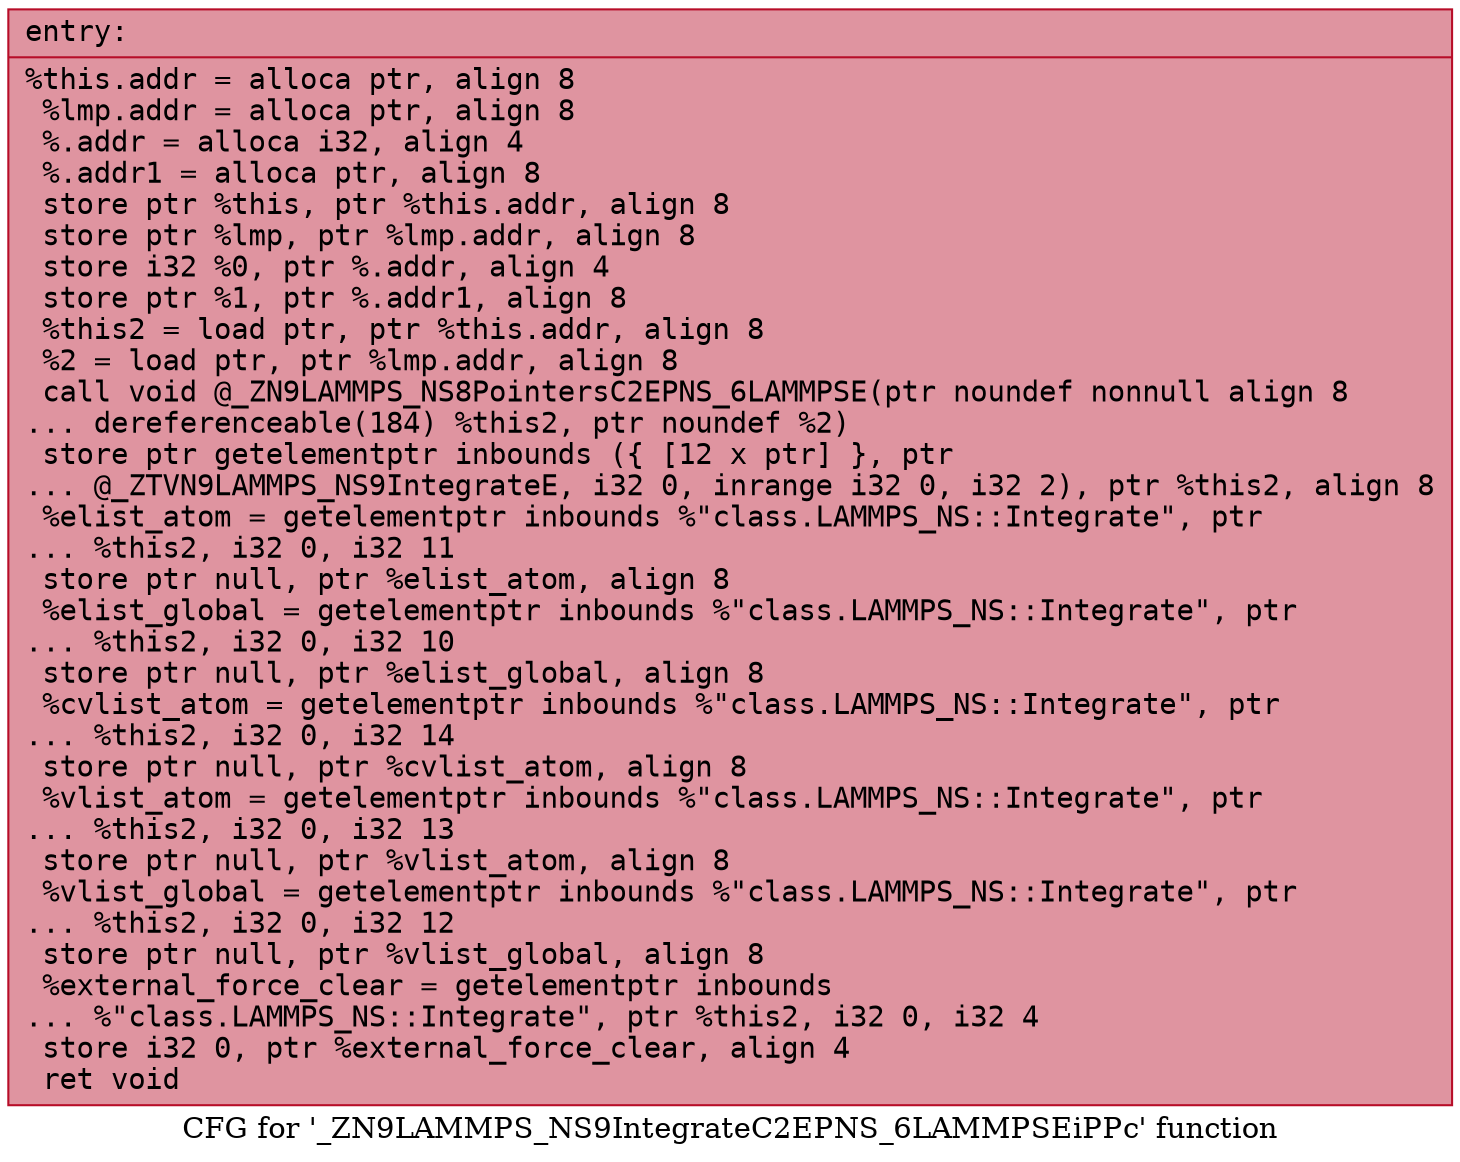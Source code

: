 digraph "CFG for '_ZN9LAMMPS_NS9IntegrateC2EPNS_6LAMMPSEiPPc' function" {
	label="CFG for '_ZN9LAMMPS_NS9IntegrateC2EPNS_6LAMMPSEiPPc' function";

	Node0x5579995dec40 [shape=record,color="#b70d28ff", style=filled, fillcolor="#b70d2870" fontname="Courier",label="{entry:\l|  %this.addr = alloca ptr, align 8\l  %lmp.addr = alloca ptr, align 8\l  %.addr = alloca i32, align 4\l  %.addr1 = alloca ptr, align 8\l  store ptr %this, ptr %this.addr, align 8\l  store ptr %lmp, ptr %lmp.addr, align 8\l  store i32 %0, ptr %.addr, align 4\l  store ptr %1, ptr %.addr1, align 8\l  %this2 = load ptr, ptr %this.addr, align 8\l  %2 = load ptr, ptr %lmp.addr, align 8\l  call void @_ZN9LAMMPS_NS8PointersC2EPNS_6LAMMPSE(ptr noundef nonnull align 8\l... dereferenceable(184) %this2, ptr noundef %2)\l  store ptr getelementptr inbounds (\{ [12 x ptr] \}, ptr\l... @_ZTVN9LAMMPS_NS9IntegrateE, i32 0, inrange i32 0, i32 2), ptr %this2, align 8\l  %elist_atom = getelementptr inbounds %\"class.LAMMPS_NS::Integrate\", ptr\l... %this2, i32 0, i32 11\l  store ptr null, ptr %elist_atom, align 8\l  %elist_global = getelementptr inbounds %\"class.LAMMPS_NS::Integrate\", ptr\l... %this2, i32 0, i32 10\l  store ptr null, ptr %elist_global, align 8\l  %cvlist_atom = getelementptr inbounds %\"class.LAMMPS_NS::Integrate\", ptr\l... %this2, i32 0, i32 14\l  store ptr null, ptr %cvlist_atom, align 8\l  %vlist_atom = getelementptr inbounds %\"class.LAMMPS_NS::Integrate\", ptr\l... %this2, i32 0, i32 13\l  store ptr null, ptr %vlist_atom, align 8\l  %vlist_global = getelementptr inbounds %\"class.LAMMPS_NS::Integrate\", ptr\l... %this2, i32 0, i32 12\l  store ptr null, ptr %vlist_global, align 8\l  %external_force_clear = getelementptr inbounds\l... %\"class.LAMMPS_NS::Integrate\", ptr %this2, i32 0, i32 4\l  store i32 0, ptr %external_force_clear, align 4\l  ret void\l}"];
}
